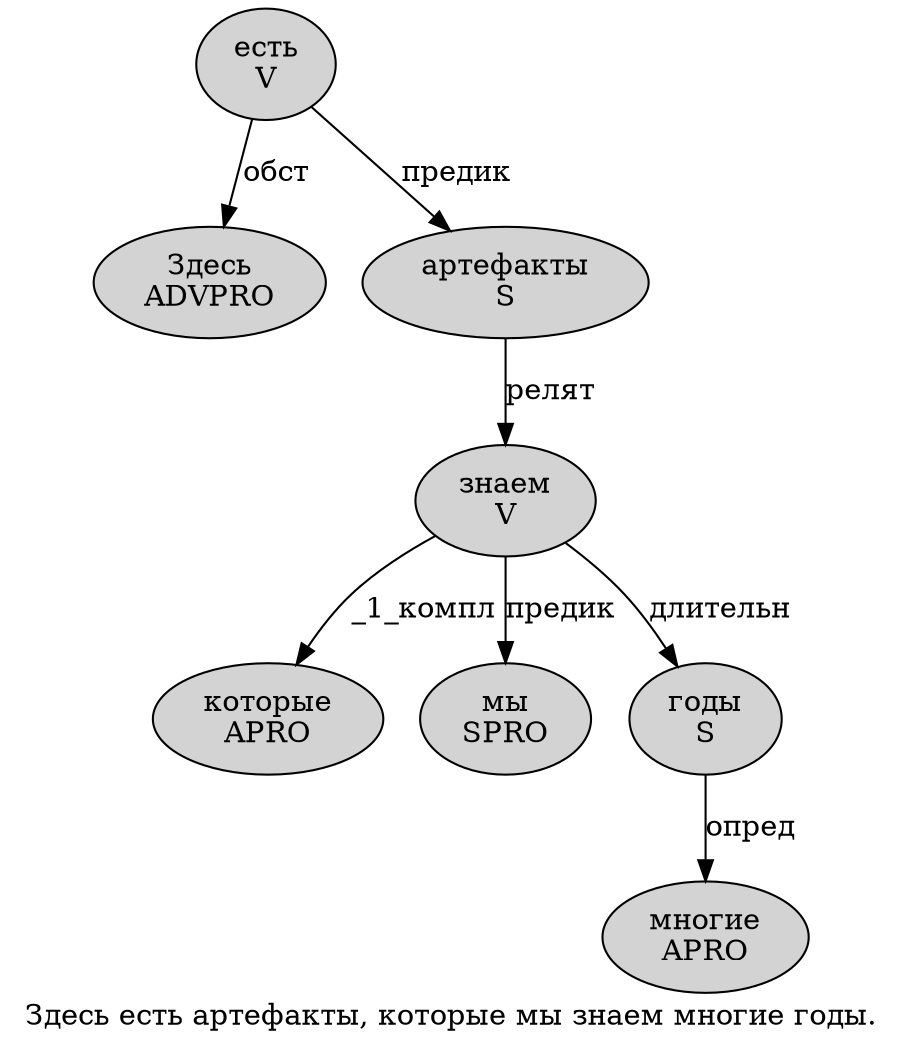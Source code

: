 digraph SENTENCE_1060 {
	graph [label="Здесь есть артефакты, которые мы знаем многие годы."]
	node [style=filled]
		0 [label="Здесь
ADVPRO" color="" fillcolor=lightgray penwidth=1 shape=ellipse]
		1 [label="есть
V" color="" fillcolor=lightgray penwidth=1 shape=ellipse]
		2 [label="артефакты
S" color="" fillcolor=lightgray penwidth=1 shape=ellipse]
		4 [label="которые
APRO" color="" fillcolor=lightgray penwidth=1 shape=ellipse]
		5 [label="мы
SPRO" color="" fillcolor=lightgray penwidth=1 shape=ellipse]
		6 [label="знаем
V" color="" fillcolor=lightgray penwidth=1 shape=ellipse]
		7 [label="многие
APRO" color="" fillcolor=lightgray penwidth=1 shape=ellipse]
		8 [label="годы
S" color="" fillcolor=lightgray penwidth=1 shape=ellipse]
			1 -> 0 [label="обст"]
			1 -> 2 [label="предик"]
			6 -> 4 [label="_1_компл"]
			6 -> 5 [label="предик"]
			6 -> 8 [label="длительн"]
			2 -> 6 [label="релят"]
			8 -> 7 [label="опред"]
}